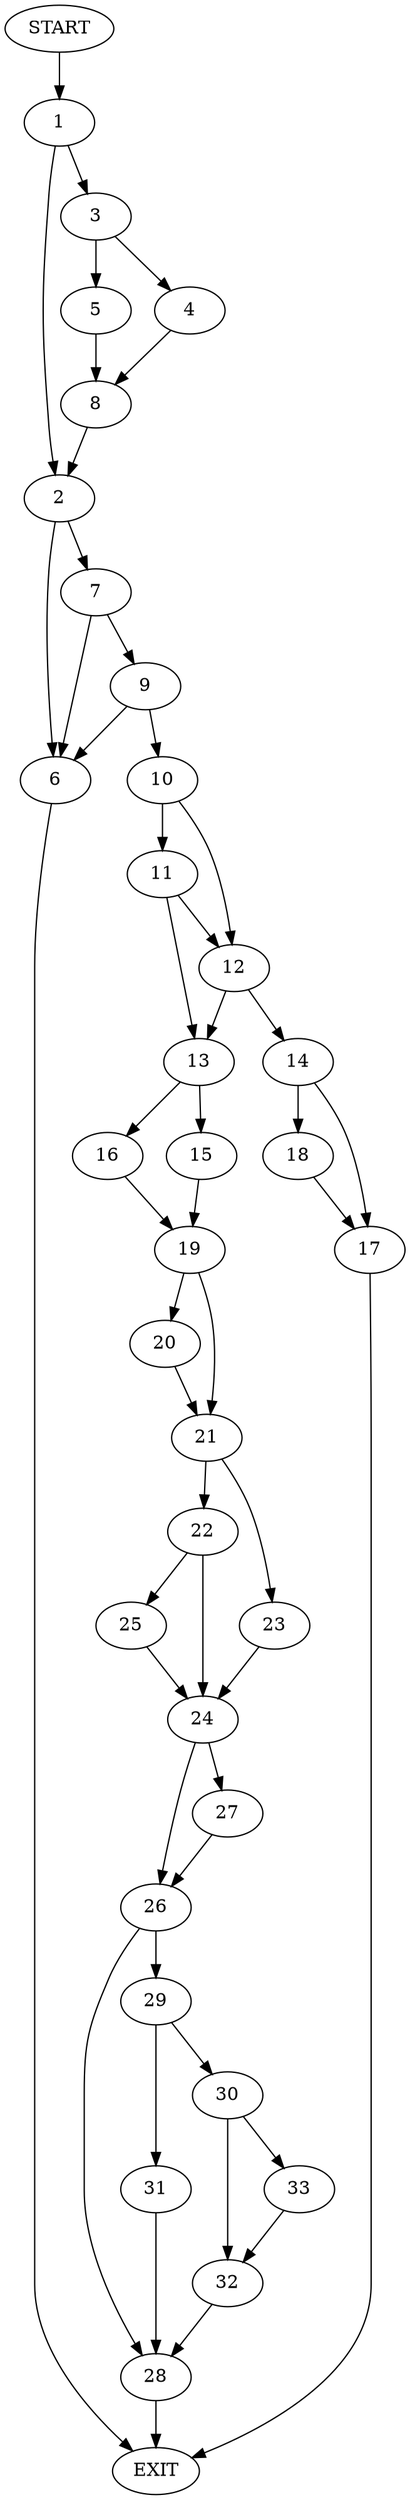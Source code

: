 digraph {
0 [label="START"]
34 [label="EXIT"]
0 -> 1
1 -> 2
1 -> 3
3 -> 4
3 -> 5
2 -> 6
2 -> 7
5 -> 8
4 -> 8
8 -> 2
7 -> 6
7 -> 9
6 -> 34
9 -> 6
9 -> 10
10 -> 11
10 -> 12
11 -> 13
11 -> 12
12 -> 14
12 -> 13
13 -> 15
13 -> 16
14 -> 17
14 -> 18
18 -> 17
17 -> 34
15 -> 19
16 -> 19
19 -> 20
19 -> 21
20 -> 21
21 -> 22
21 -> 23
23 -> 24
22 -> 25
22 -> 24
24 -> 26
24 -> 27
25 -> 24
26 -> 28
26 -> 29
27 -> 26
28 -> 34
29 -> 30
29 -> 31
30 -> 32
30 -> 33
31 -> 28
32 -> 28
33 -> 32
}
